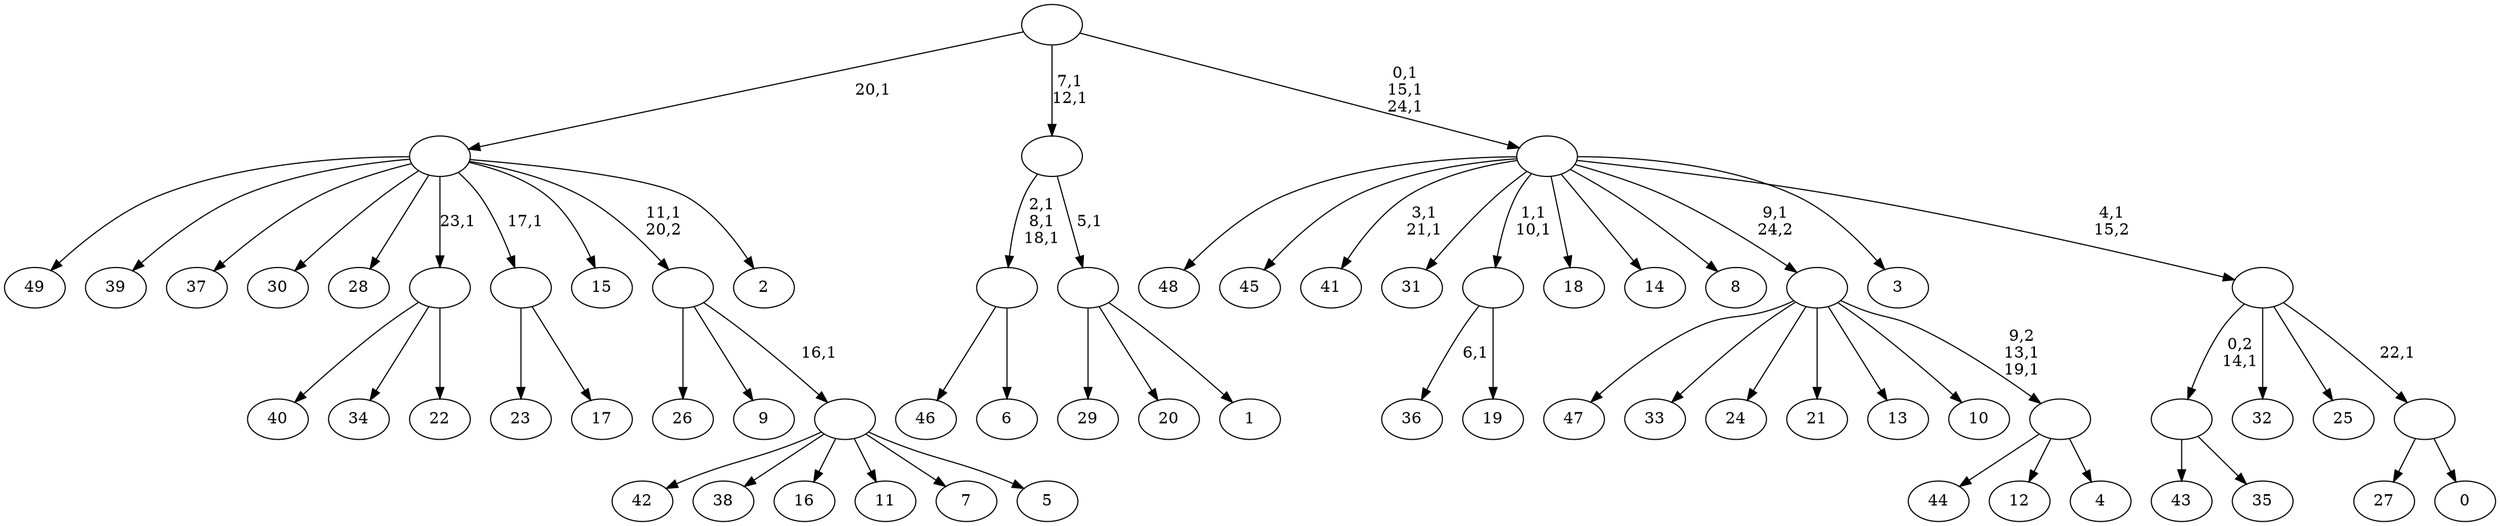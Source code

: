 digraph T {
	75 [label="49"]
	74 [label="48"]
	73 [label="47"]
	72 [label="46"]
	71 [label="45"]
	70 [label="44"]
	69 [label="43"]
	68 [label="42"]
	67 [label="41"]
	64 [label="40"]
	63 [label="39"]
	62 [label="38"]
	61 [label="37"]
	60 [label="36"]
	58 [label="35"]
	57 [label=""]
	56 [label="34"]
	55 [label="33"]
	54 [label="32"]
	53 [label="31"]
	52 [label="30"]
	51 [label="29"]
	50 [label="28"]
	49 [label="27"]
	48 [label="26"]
	47 [label="25"]
	46 [label="24"]
	45 [label="23"]
	44 [label="22"]
	43 [label=""]
	42 [label="21"]
	41 [label="20"]
	40 [label="19"]
	39 [label=""]
	37 [label="18"]
	36 [label="17"]
	35 [label=""]
	34 [label="16"]
	33 [label="15"]
	32 [label="14"]
	31 [label="13"]
	30 [label="12"]
	29 [label="11"]
	28 [label="10"]
	27 [label="9"]
	26 [label="8"]
	25 [label="7"]
	24 [label="6"]
	23 [label=""]
	20 [label="5"]
	19 [label=""]
	18 [label=""]
	17 [label="4"]
	16 [label=""]
	14 [label=""]
	13 [label="3"]
	12 [label="2"]
	11 [label=""]
	10 [label="1"]
	9 [label=""]
	8 [label=""]
	6 [label="0"]
	5 [label=""]
	4 [label=""]
	3 [label=""]
	0 [label=""]
	57 -> 69 [label=""]
	57 -> 58 [label=""]
	43 -> 64 [label=""]
	43 -> 56 [label=""]
	43 -> 44 [label=""]
	39 -> 60 [label="6,1"]
	39 -> 40 [label=""]
	35 -> 45 [label=""]
	35 -> 36 [label=""]
	23 -> 72 [label=""]
	23 -> 24 [label=""]
	19 -> 68 [label=""]
	19 -> 62 [label=""]
	19 -> 34 [label=""]
	19 -> 29 [label=""]
	19 -> 25 [label=""]
	19 -> 20 [label=""]
	18 -> 48 [label=""]
	18 -> 27 [label=""]
	18 -> 19 [label="16,1"]
	16 -> 70 [label=""]
	16 -> 30 [label=""]
	16 -> 17 [label=""]
	14 -> 16 [label="9,2\n13,1\n19,1"]
	14 -> 73 [label=""]
	14 -> 55 [label=""]
	14 -> 46 [label=""]
	14 -> 42 [label=""]
	14 -> 31 [label=""]
	14 -> 28 [label=""]
	11 -> 75 [label=""]
	11 -> 63 [label=""]
	11 -> 61 [label=""]
	11 -> 52 [label=""]
	11 -> 50 [label=""]
	11 -> 43 [label="23,1"]
	11 -> 35 [label="17,1"]
	11 -> 33 [label=""]
	11 -> 18 [label="11,1\n20,2"]
	11 -> 12 [label=""]
	9 -> 51 [label=""]
	9 -> 41 [label=""]
	9 -> 10 [label=""]
	8 -> 23 [label="2,1\n8,1\n18,1"]
	8 -> 9 [label="5,1"]
	5 -> 49 [label=""]
	5 -> 6 [label=""]
	4 -> 57 [label="0,2\n14,1"]
	4 -> 54 [label=""]
	4 -> 47 [label=""]
	4 -> 5 [label="22,1"]
	3 -> 39 [label="1,1\n10,1"]
	3 -> 67 [label="3,1\n21,1"]
	3 -> 74 [label=""]
	3 -> 71 [label=""]
	3 -> 53 [label=""]
	3 -> 37 [label=""]
	3 -> 32 [label=""]
	3 -> 26 [label=""]
	3 -> 14 [label="9,1\n24,2"]
	3 -> 13 [label=""]
	3 -> 4 [label="4,1\n15,2"]
	0 -> 3 [label="0,1\n15,1\n24,1"]
	0 -> 8 [label="7,1\n12,1"]
	0 -> 11 [label="20,1"]
}
